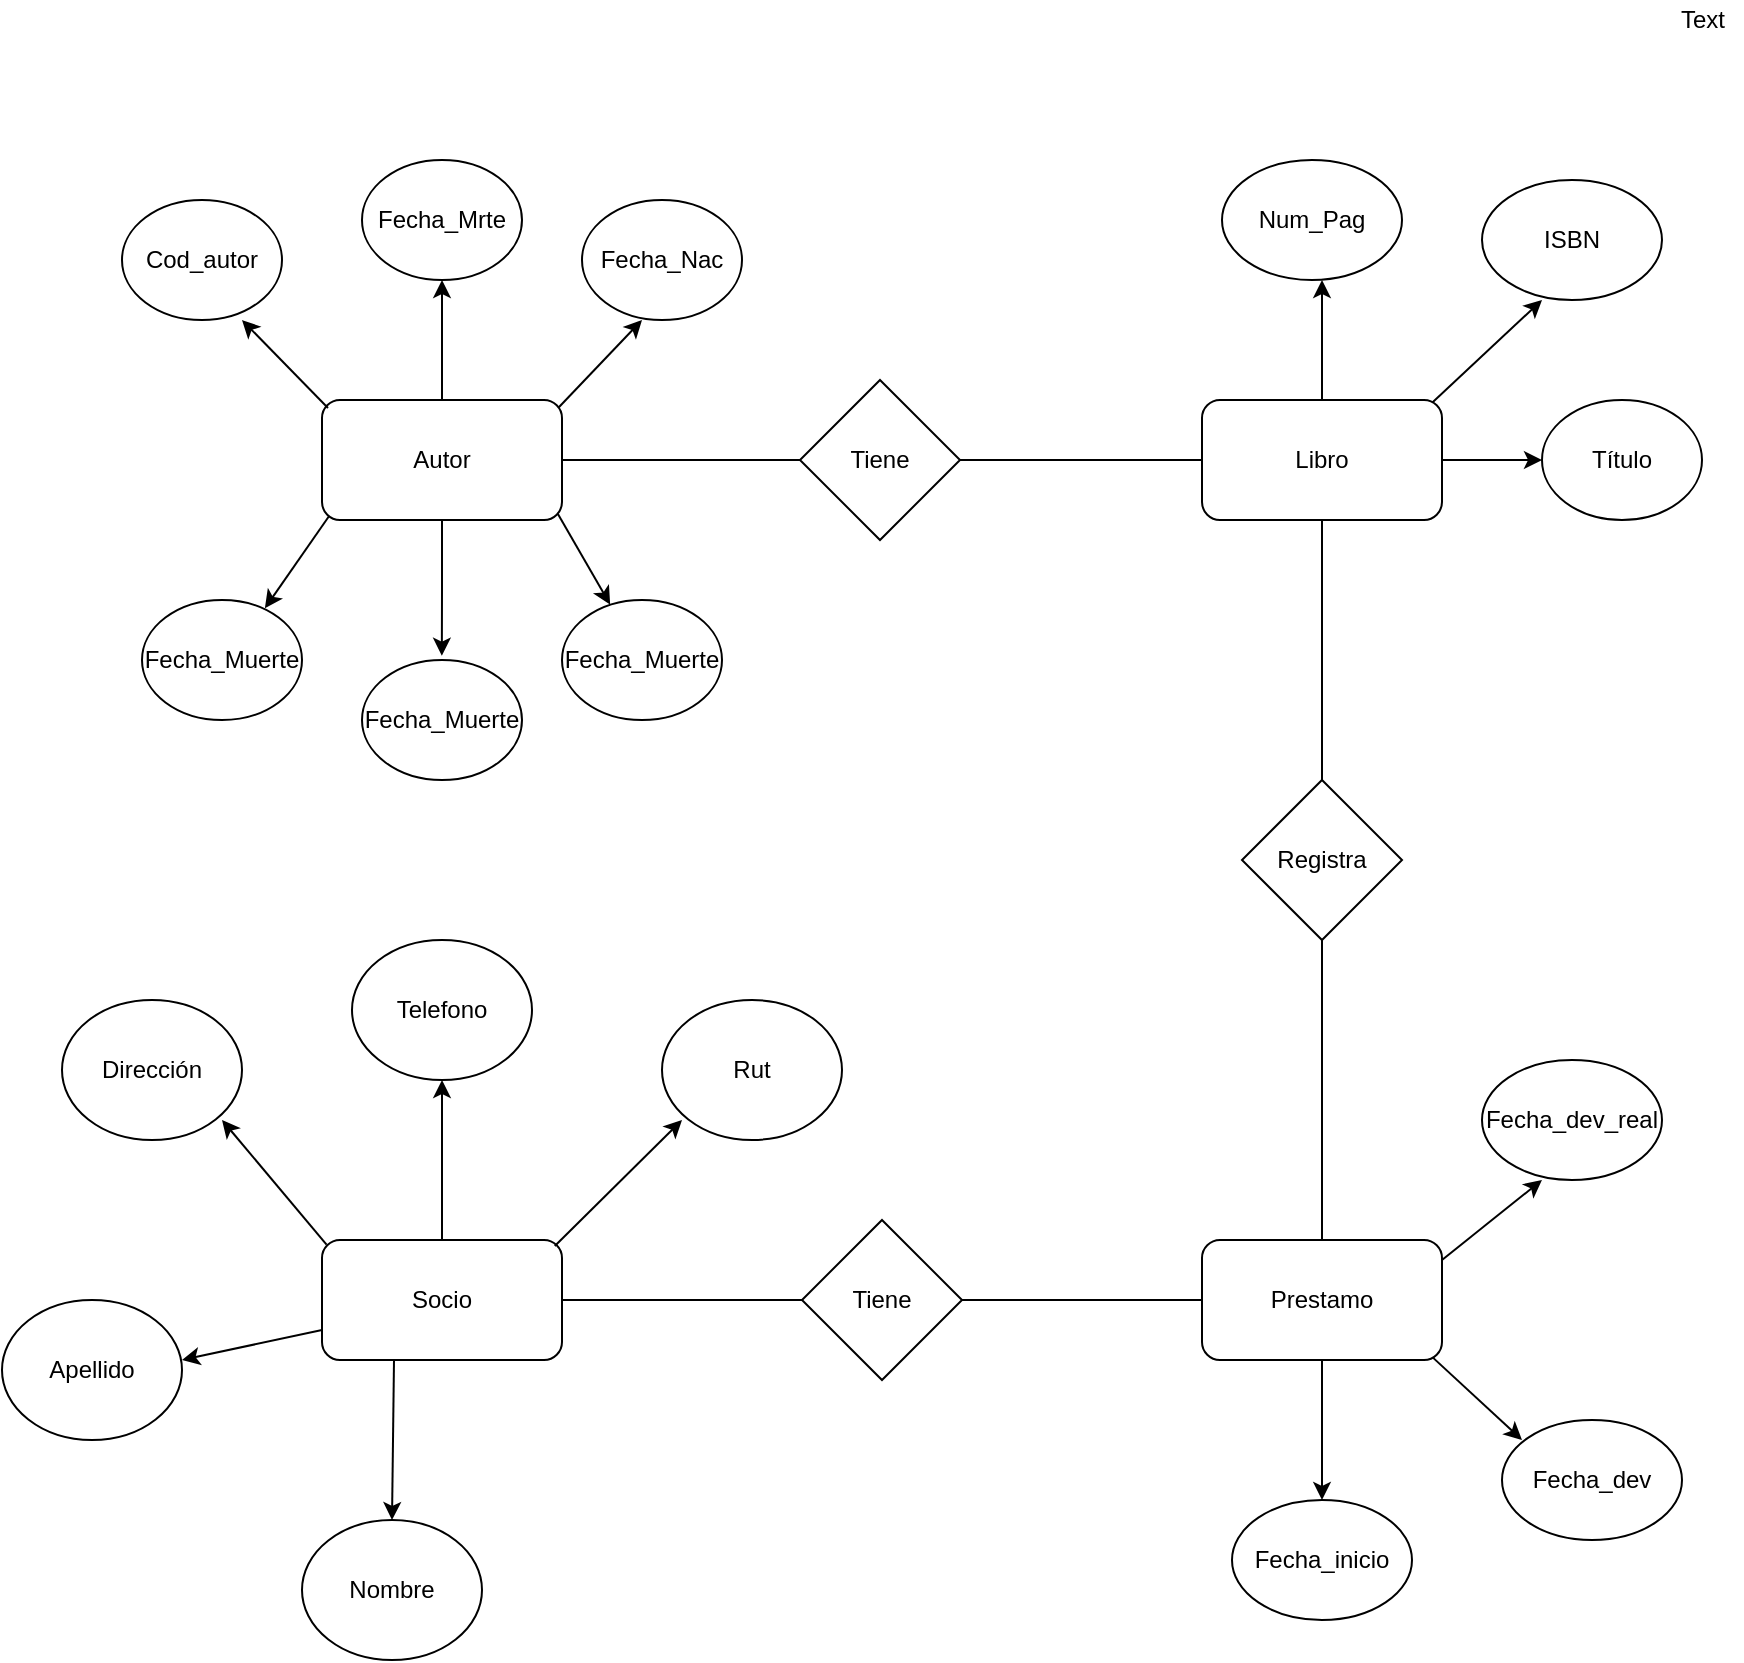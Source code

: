 <mxfile version="14.9.3" type="github">
  <diagram id="R2lEEEUBdFMjLlhIrx00" name="Page-1">
    <mxGraphModel dx="2594" dy="1156" grid="1" gridSize="10" guides="1" tooltips="1" connect="1" arrows="1" fold="1" page="1" pageScale="1" pageWidth="850" pageHeight="1100" math="0" shadow="0" extFonts="Permanent Marker^https://fonts.googleapis.com/css?family=Permanent+Marker">
      <root>
        <mxCell id="0" />
        <mxCell id="1" parent="0" />
        <mxCell id="HTeMGB93rufCVREDGlnw-1" value="Autor" style="rounded=1;whiteSpace=wrap;html=1;" vertex="1" parent="1">
          <mxGeometry x="160" y="200" width="120" height="60" as="geometry" />
        </mxCell>
        <mxCell id="HTeMGB93rufCVREDGlnw-2" value="Socio" style="rounded=1;whiteSpace=wrap;html=1;" vertex="1" parent="1">
          <mxGeometry x="160" y="620" width="120" height="60" as="geometry" />
        </mxCell>
        <mxCell id="HTeMGB93rufCVREDGlnw-59" style="edgeStyle=orthogonalEdgeStyle;rounded=0;orthogonalLoop=1;jettySize=auto;html=1;" edge="1" parent="1" source="HTeMGB93rufCVREDGlnw-3">
          <mxGeometry relative="1" as="geometry">
            <mxPoint x="660" y="140" as="targetPoint" />
          </mxGeometry>
        </mxCell>
        <mxCell id="HTeMGB93rufCVREDGlnw-60" style="edgeStyle=orthogonalEdgeStyle;rounded=0;orthogonalLoop=1;jettySize=auto;html=1;exitX=1;exitY=0.5;exitDx=0;exitDy=0;" edge="1" parent="1" source="HTeMGB93rufCVREDGlnw-3">
          <mxGeometry relative="1" as="geometry">
            <mxPoint x="770" y="230" as="targetPoint" />
          </mxGeometry>
        </mxCell>
        <mxCell id="HTeMGB93rufCVREDGlnw-3" value="Libro" style="rounded=1;whiteSpace=wrap;html=1;" vertex="1" parent="1">
          <mxGeometry x="600" y="200" width="120" height="60" as="geometry" />
        </mxCell>
        <mxCell id="HTeMGB93rufCVREDGlnw-50" style="edgeStyle=orthogonalEdgeStyle;rounded=0;orthogonalLoop=1;jettySize=auto;html=1;exitX=0.5;exitY=1;exitDx=0;exitDy=0;" edge="1" parent="1" source="HTeMGB93rufCVREDGlnw-4">
          <mxGeometry relative="1" as="geometry">
            <mxPoint x="660" y="750" as="targetPoint" />
          </mxGeometry>
        </mxCell>
        <mxCell id="HTeMGB93rufCVREDGlnw-4" value="Prestamo" style="rounded=1;whiteSpace=wrap;html=1;" vertex="1" parent="1">
          <mxGeometry x="600" y="620" width="120" height="60" as="geometry" />
        </mxCell>
        <mxCell id="HTeMGB93rufCVREDGlnw-5" value="Registra" style="rhombus;whiteSpace=wrap;html=1;" vertex="1" parent="1">
          <mxGeometry x="620" y="390" width="80" height="80" as="geometry" />
        </mxCell>
        <mxCell id="HTeMGB93rufCVREDGlnw-6" value="Tiene" style="rhombus;whiteSpace=wrap;html=1;" vertex="1" parent="1">
          <mxGeometry x="400" y="610" width="80" height="80" as="geometry" />
        </mxCell>
        <mxCell id="HTeMGB93rufCVREDGlnw-7" value="Tiene" style="rhombus;whiteSpace=wrap;html=1;" vertex="1" parent="1">
          <mxGeometry x="399" y="190" width="80" height="80" as="geometry" />
        </mxCell>
        <mxCell id="HTeMGB93rufCVREDGlnw-9" value="" style="endArrow=none;html=1;entryX=0.5;entryY=0;entryDx=0;entryDy=0;exitX=0.5;exitY=1;exitDx=0;exitDy=0;" edge="1" parent="1" source="HTeMGB93rufCVREDGlnw-5" target="HTeMGB93rufCVREDGlnw-4">
          <mxGeometry width="50" height="50" relative="1" as="geometry">
            <mxPoint x="390" y="400" as="sourcePoint" />
            <mxPoint x="440" y="350" as="targetPoint" />
          </mxGeometry>
        </mxCell>
        <mxCell id="HTeMGB93rufCVREDGlnw-10" value="" style="endArrow=none;html=1;entryX=0.5;entryY=1;entryDx=0;entryDy=0;exitX=0.5;exitY=0;exitDx=0;exitDy=0;" edge="1" parent="1" source="HTeMGB93rufCVREDGlnw-5" target="HTeMGB93rufCVREDGlnw-3">
          <mxGeometry width="50" height="50" relative="1" as="geometry">
            <mxPoint x="670" y="480" as="sourcePoint" />
            <mxPoint x="670" y="630" as="targetPoint" />
          </mxGeometry>
        </mxCell>
        <mxCell id="HTeMGB93rufCVREDGlnw-11" value="" style="endArrow=none;html=1;entryX=1;entryY=0.5;entryDx=0;entryDy=0;exitX=0;exitY=0.5;exitDx=0;exitDy=0;" edge="1" parent="1" source="HTeMGB93rufCVREDGlnw-4" target="HTeMGB93rufCVREDGlnw-6">
          <mxGeometry width="50" height="50" relative="1" as="geometry">
            <mxPoint x="680" y="490" as="sourcePoint" />
            <mxPoint x="680" y="640" as="targetPoint" />
          </mxGeometry>
        </mxCell>
        <mxCell id="HTeMGB93rufCVREDGlnw-12" value="" style="endArrow=none;html=1;" edge="1" parent="1" source="HTeMGB93rufCVREDGlnw-2">
          <mxGeometry width="50" height="50" relative="1" as="geometry">
            <mxPoint x="690" y="500" as="sourcePoint" />
            <mxPoint x="400" y="650" as="targetPoint" />
          </mxGeometry>
        </mxCell>
        <mxCell id="HTeMGB93rufCVREDGlnw-13" value="" style="endArrow=none;html=1;exitX=1;exitY=0.5;exitDx=0;exitDy=0;entryX=0;entryY=0.5;entryDx=0;entryDy=0;" edge="1" parent="1" source="HTeMGB93rufCVREDGlnw-1" target="HTeMGB93rufCVREDGlnw-7">
          <mxGeometry width="50" height="50" relative="1" as="geometry">
            <mxPoint x="289" y="592" as="sourcePoint" />
            <mxPoint x="409" y="592" as="targetPoint" />
            <Array as="points" />
          </mxGeometry>
        </mxCell>
        <mxCell id="HTeMGB93rufCVREDGlnw-14" value="" style="endArrow=none;html=1;entryX=0;entryY=0.5;entryDx=0;entryDy=0;exitX=1;exitY=0.5;exitDx=0;exitDy=0;" edge="1" parent="1" source="HTeMGB93rufCVREDGlnw-7" target="HTeMGB93rufCVREDGlnw-3">
          <mxGeometry width="50" height="50" relative="1" as="geometry">
            <mxPoint x="300" y="670" as="sourcePoint" />
            <mxPoint x="420" y="670" as="targetPoint" />
          </mxGeometry>
        </mxCell>
        <mxCell id="HTeMGB93rufCVREDGlnw-16" value="" style="endArrow=classic;html=1;" edge="1" parent="1">
          <mxGeometry width="50" height="50" relative="1" as="geometry">
            <mxPoint x="163" y="204" as="sourcePoint" />
            <mxPoint x="120" y="160" as="targetPoint" />
          </mxGeometry>
        </mxCell>
        <mxCell id="HTeMGB93rufCVREDGlnw-19" value="" style="endArrow=classic;html=1;exitX=0.987;exitY=0.06;exitDx=0;exitDy=0;exitPerimeter=0;" edge="1" parent="1" source="HTeMGB93rufCVREDGlnw-1">
          <mxGeometry width="50" height="50" relative="1" as="geometry">
            <mxPoint x="175" y="200" as="sourcePoint" />
            <mxPoint x="320" y="160" as="targetPoint" />
            <Array as="points" />
          </mxGeometry>
        </mxCell>
        <mxCell id="HTeMGB93rufCVREDGlnw-23" value="" style="endArrow=classic;html=1;exitX=0.5;exitY=0;exitDx=0;exitDy=0;" edge="1" parent="1" source="HTeMGB93rufCVREDGlnw-1">
          <mxGeometry width="50" height="50" relative="1" as="geometry">
            <mxPoint x="173" y="214" as="sourcePoint" />
            <mxPoint x="220" y="140" as="targetPoint" />
          </mxGeometry>
        </mxCell>
        <mxCell id="HTeMGB93rufCVREDGlnw-24" value="Cod_autor" style="ellipse;whiteSpace=wrap;html=1;" vertex="1" parent="1">
          <mxGeometry x="60" y="100" width="80" height="60" as="geometry" />
        </mxCell>
        <mxCell id="HTeMGB93rufCVREDGlnw-25" value="Fecha_Mrte" style="ellipse;whiteSpace=wrap;html=1;" vertex="1" parent="1">
          <mxGeometry x="180" y="80" width="80" height="60" as="geometry" />
        </mxCell>
        <mxCell id="HTeMGB93rufCVREDGlnw-26" value="Fecha_Nac" style="ellipse;whiteSpace=wrap;html=1;" vertex="1" parent="1">
          <mxGeometry x="290" y="100" width="80" height="60" as="geometry" />
        </mxCell>
        <mxCell id="HTeMGB93rufCVREDGlnw-27" value="Fecha_Muerte" style="ellipse;whiteSpace=wrap;html=1;" vertex="1" parent="1">
          <mxGeometry x="70" y="300" width="80" height="60" as="geometry" />
        </mxCell>
        <mxCell id="HTeMGB93rufCVREDGlnw-31" value="" style="edgeStyle=orthogonalEdgeStyle;rounded=0;orthogonalLoop=1;jettySize=auto;html=1;entryX=0.499;entryY=-0.036;entryDx=0;entryDy=0;entryPerimeter=0;exitX=0.5;exitY=1;exitDx=0;exitDy=0;" edge="1" parent="1" source="HTeMGB93rufCVREDGlnw-1" target="HTeMGB93rufCVREDGlnw-28">
          <mxGeometry relative="1" as="geometry">
            <mxPoint x="220" y="310" as="sourcePoint" />
          </mxGeometry>
        </mxCell>
        <mxCell id="HTeMGB93rufCVREDGlnw-28" value="Fecha_Muerte" style="ellipse;whiteSpace=wrap;html=1;" vertex="1" parent="1">
          <mxGeometry x="180" y="330" width="80" height="60" as="geometry" />
        </mxCell>
        <mxCell id="HTeMGB93rufCVREDGlnw-29" value="Fecha_Muerte" style="ellipse;whiteSpace=wrap;html=1;" vertex="1" parent="1">
          <mxGeometry x="280" y="300" width="80" height="60" as="geometry" />
        </mxCell>
        <mxCell id="HTeMGB93rufCVREDGlnw-30" value="" style="endArrow=classic;html=1;entryX=0.768;entryY=0.069;entryDx=0;entryDy=0;entryPerimeter=0;exitX=0.029;exitY=0.969;exitDx=0;exitDy=0;exitPerimeter=0;" edge="1" parent="1" source="HTeMGB93rufCVREDGlnw-1" target="HTeMGB93rufCVREDGlnw-27">
          <mxGeometry width="50" height="50" relative="1" as="geometry">
            <mxPoint x="160" y="260" as="sourcePoint" />
            <mxPoint x="190" y="230" as="targetPoint" />
          </mxGeometry>
        </mxCell>
        <mxCell id="HTeMGB93rufCVREDGlnw-36" value="" style="endArrow=classic;html=1;exitX=0.983;exitY=0.95;exitDx=0;exitDy=0;exitPerimeter=0;entryX=0.301;entryY=0.038;entryDx=0;entryDy=0;entryPerimeter=0;" edge="1" parent="1" source="HTeMGB93rufCVREDGlnw-1" target="HTeMGB93rufCVREDGlnw-29">
          <mxGeometry width="50" height="50" relative="1" as="geometry">
            <mxPoint x="200" y="340" as="sourcePoint" />
            <mxPoint x="250" y="290" as="targetPoint" />
          </mxGeometry>
        </mxCell>
        <mxCell id="HTeMGB93rufCVREDGlnw-39" value="" style="endArrow=classic;html=1;exitX=0.97;exitY=0.05;exitDx=0;exitDy=0;exitPerimeter=0;" edge="1" parent="1" source="HTeMGB93rufCVREDGlnw-2">
          <mxGeometry width="50" height="50" relative="1" as="geometry">
            <mxPoint x="280" y="620" as="sourcePoint" />
            <mxPoint x="340" y="560" as="targetPoint" />
          </mxGeometry>
        </mxCell>
        <mxCell id="HTeMGB93rufCVREDGlnw-40" value="" style="endArrow=classic;html=1;exitX=0.5;exitY=0;exitDx=0;exitDy=0;" edge="1" parent="1" source="HTeMGB93rufCVREDGlnw-2">
          <mxGeometry width="50" height="50" relative="1" as="geometry">
            <mxPoint x="220" y="580" as="sourcePoint" />
            <mxPoint x="220" y="540" as="targetPoint" />
          </mxGeometry>
        </mxCell>
        <mxCell id="HTeMGB93rufCVREDGlnw-41" value="" style="endArrow=classic;html=1;exitX=0.019;exitY=0.039;exitDx=0;exitDy=0;exitPerimeter=0;" edge="1" parent="1" source="HTeMGB93rufCVREDGlnw-2">
          <mxGeometry width="50" height="50" relative="1" as="geometry">
            <mxPoint x="210" y="590" as="sourcePoint" />
            <mxPoint x="110" y="560" as="targetPoint" />
          </mxGeometry>
        </mxCell>
        <mxCell id="HTeMGB93rufCVREDGlnw-42" value="" style="endArrow=classic;html=1;exitX=0;exitY=0.75;exitDx=0;exitDy=0;" edge="1" parent="1" source="HTeMGB93rufCVREDGlnw-2">
          <mxGeometry width="50" height="50" relative="1" as="geometry">
            <mxPoint x="172.28" y="632.34" as="sourcePoint" />
            <mxPoint x="90" y="680" as="targetPoint" />
          </mxGeometry>
        </mxCell>
        <mxCell id="HTeMGB93rufCVREDGlnw-43" value="" style="endArrow=classic;html=1;entryX=0.5;entryY=0;entryDx=0;entryDy=0;" edge="1" parent="1" target="HTeMGB93rufCVREDGlnw-44">
          <mxGeometry width="50" height="50" relative="1" as="geometry">
            <mxPoint x="196" y="680" as="sourcePoint" />
            <mxPoint x="190" y="760" as="targetPoint" />
          </mxGeometry>
        </mxCell>
        <mxCell id="HTeMGB93rufCVREDGlnw-44" value="Nombre" style="ellipse;whiteSpace=wrap;html=1;" vertex="1" parent="1">
          <mxGeometry x="150" y="760" width="90" height="70" as="geometry" />
        </mxCell>
        <mxCell id="HTeMGB93rufCVREDGlnw-45" value="Apellido" style="ellipse;whiteSpace=wrap;html=1;" vertex="1" parent="1">
          <mxGeometry y="650" width="90" height="70" as="geometry" />
        </mxCell>
        <mxCell id="HTeMGB93rufCVREDGlnw-46" value="Dirección" style="ellipse;whiteSpace=wrap;html=1;" vertex="1" parent="1">
          <mxGeometry x="30" y="500" width="90" height="70" as="geometry" />
        </mxCell>
        <mxCell id="HTeMGB93rufCVREDGlnw-47" value="Telefono" style="ellipse;whiteSpace=wrap;html=1;" vertex="1" parent="1">
          <mxGeometry x="175" y="470" width="90" height="70" as="geometry" />
        </mxCell>
        <mxCell id="HTeMGB93rufCVREDGlnw-49" value="Rut" style="ellipse;whiteSpace=wrap;html=1;" vertex="1" parent="1">
          <mxGeometry x="330" y="500" width="90" height="70" as="geometry" />
        </mxCell>
        <mxCell id="HTeMGB93rufCVREDGlnw-55" value="" style="endArrow=classic;html=1;exitX=1;exitY=0.167;exitDx=0;exitDy=0;exitPerimeter=0;" edge="1" parent="1" source="HTeMGB93rufCVREDGlnw-4">
          <mxGeometry width="50" height="50" relative="1" as="geometry">
            <mxPoint x="720" y="620" as="sourcePoint" />
            <mxPoint x="770" y="590" as="targetPoint" />
          </mxGeometry>
        </mxCell>
        <mxCell id="HTeMGB93rufCVREDGlnw-57" value="" style="endArrow=classic;html=1;exitX=0.961;exitY=0.978;exitDx=0;exitDy=0;exitPerimeter=0;" edge="1" parent="1" source="HTeMGB93rufCVREDGlnw-4">
          <mxGeometry width="50" height="50" relative="1" as="geometry">
            <mxPoint x="500" y="680" as="sourcePoint" />
            <mxPoint x="760" y="720" as="targetPoint" />
          </mxGeometry>
        </mxCell>
        <mxCell id="HTeMGB93rufCVREDGlnw-61" value="" style="endArrow=classic;html=1;exitX=0.961;exitY=0.019;exitDx=0;exitDy=0;exitPerimeter=0;" edge="1" parent="1" source="HTeMGB93rufCVREDGlnw-3">
          <mxGeometry width="50" height="50" relative="1" as="geometry">
            <mxPoint x="630" y="160" as="sourcePoint" />
            <mxPoint x="770" y="150" as="targetPoint" />
          </mxGeometry>
        </mxCell>
        <mxCell id="HTeMGB93rufCVREDGlnw-63" value="Num_Pag" style="ellipse;whiteSpace=wrap;html=1;" vertex="1" parent="1">
          <mxGeometry x="610" y="80" width="90" height="60" as="geometry" />
        </mxCell>
        <mxCell id="HTeMGB93rufCVREDGlnw-64" value="ISBN" style="ellipse;whiteSpace=wrap;html=1;" vertex="1" parent="1">
          <mxGeometry x="740" y="90" width="90" height="60" as="geometry" />
        </mxCell>
        <mxCell id="HTeMGB93rufCVREDGlnw-65" value="Título" style="ellipse;whiteSpace=wrap;html=1;" vertex="1" parent="1">
          <mxGeometry x="770" y="200" width="80" height="60" as="geometry" />
        </mxCell>
        <mxCell id="HTeMGB93rufCVREDGlnw-66" value="Text" style="text;html=1;align=center;verticalAlign=middle;resizable=0;points=[];autosize=1;strokeColor=none;" vertex="1" parent="1">
          <mxGeometry x="830" width="40" height="20" as="geometry" />
        </mxCell>
        <mxCell id="HTeMGB93rufCVREDGlnw-68" value="Fecha_dev" style="ellipse;whiteSpace=wrap;html=1;" vertex="1" parent="1">
          <mxGeometry x="750" y="710" width="90" height="60" as="geometry" />
        </mxCell>
        <mxCell id="HTeMGB93rufCVREDGlnw-69" value="Fecha_dev_real" style="ellipse;whiteSpace=wrap;html=1;" vertex="1" parent="1">
          <mxGeometry x="740" y="530" width="90" height="60" as="geometry" />
        </mxCell>
        <mxCell id="HTeMGB93rufCVREDGlnw-70" value="Fecha_inicio" style="ellipse;whiteSpace=wrap;html=1;" vertex="1" parent="1">
          <mxGeometry x="615" y="750" width="90" height="60" as="geometry" />
        </mxCell>
      </root>
    </mxGraphModel>
  </diagram>
</mxfile>
